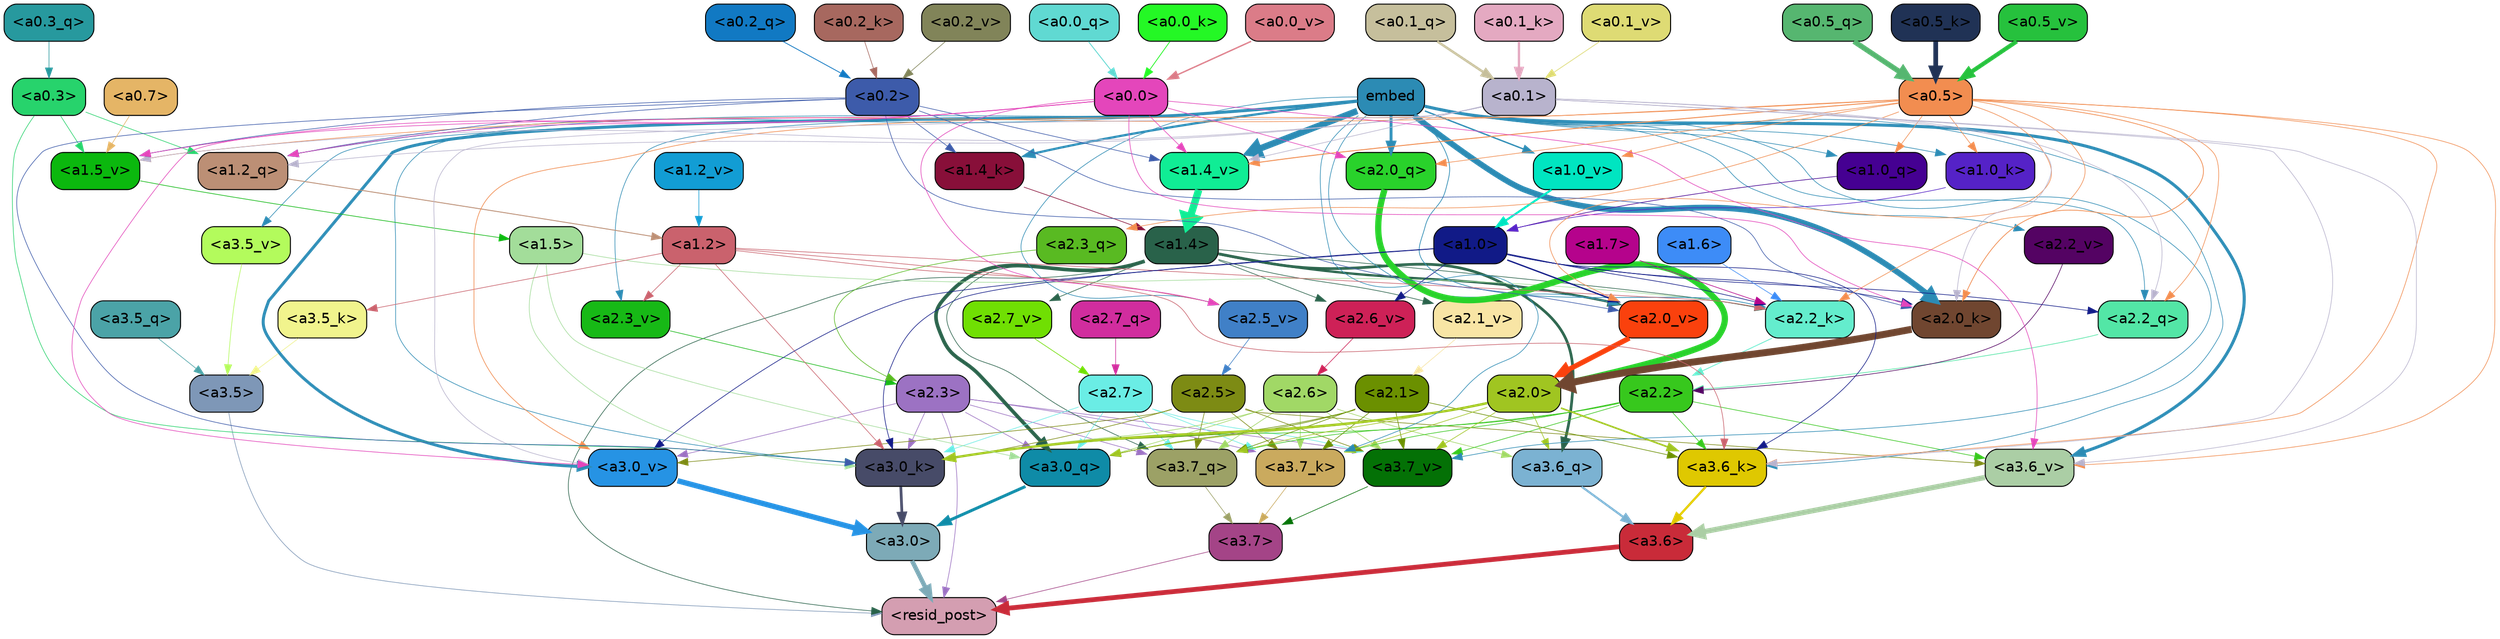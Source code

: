 strict digraph "" {
	graph [bgcolor=transparent,
		layout=dot,
		overlap=false,
		splines=true
	];
	"<a3.7>"	[color=black,
		fillcolor="#a44487",
		fontname=Helvetica,
		shape=box,
		style="filled, rounded"];
	"<resid_post>"	[color=black,
		fillcolor="#d49eb1",
		fontname=Helvetica,
		shape=box,
		style="filled, rounded"];
	"<a3.7>" -> "<resid_post>"	[color="#a44487",
		penwidth=0.6];
	"<a3.6>"	[color=black,
		fillcolor="#c92b39",
		fontname=Helvetica,
		shape=box,
		style="filled, rounded"];
	"<a3.6>" -> "<resid_post>"	[color="#c92b39",
		penwidth=4.6696330308914185];
	"<a3.5>"	[color=black,
		fillcolor="#7e97b7",
		fontname=Helvetica,
		shape=box,
		style="filled, rounded"];
	"<a3.5>" -> "<resid_post>"	[color="#7e97b7",
		penwidth=0.6];
	"<a3.0>"	[color=black,
		fillcolor="#7daab7",
		fontname=Helvetica,
		shape=box,
		style="filled, rounded"];
	"<a3.0>" -> "<resid_post>"	[color="#7daab7",
		penwidth=4.282557368278503];
	"<a2.3>"	[color=black,
		fillcolor="#9c72c3",
		fontname=Helvetica,
		shape=box,
		style="filled, rounded"];
	"<a2.3>" -> "<resid_post>"	[color="#9c72c3",
		penwidth=0.6];
	"<a3.7_q>"	[color=black,
		fillcolor="#9ca166",
		fontname=Helvetica,
		shape=box,
		style="filled, rounded"];
	"<a2.3>" -> "<a3.7_q>"	[color="#9c72c3",
		penwidth=0.6];
	"<a3.0_q>"	[color=black,
		fillcolor="#0f8ba7",
		fontname=Helvetica,
		shape=box,
		style="filled, rounded"];
	"<a2.3>" -> "<a3.0_q>"	[color="#9c72c3",
		penwidth=0.6];
	"<a3.7_k>"	[color=black,
		fillcolor="#caaa5e",
		fontname=Helvetica,
		shape=box,
		style="filled, rounded"];
	"<a2.3>" -> "<a3.7_k>"	[color="#9c72c3",
		penwidth=0.6];
	"<a3.0_k>"	[color=black,
		fillcolor="#474b68",
		fontname=Helvetica,
		shape=box,
		style="filled, rounded"];
	"<a2.3>" -> "<a3.0_k>"	[color="#9c72c3",
		penwidth=0.6];
	"<a3.7_v>"	[color=black,
		fillcolor="#047106",
		fontname=Helvetica,
		shape=box,
		style="filled, rounded"];
	"<a2.3>" -> "<a3.7_v>"	[color="#9c72c3",
		penwidth=0.6];
	"<a3.0_v>"	[color=black,
		fillcolor="#2693e4",
		fontname=Helvetica,
		shape=box,
		style="filled, rounded"];
	"<a2.3>" -> "<a3.0_v>"	[color="#9c72c3",
		penwidth=0.6];
	"<a1.4>"	[color=black,
		fillcolor="#29624a",
		fontname=Helvetica,
		shape=box,
		style="filled, rounded"];
	"<a1.4>" -> "<resid_post>"	[color="#29624a",
		penwidth=0.6];
	"<a1.4>" -> "<a3.7_q>"	[color="#29624a",
		penwidth=0.6];
	"<a3.6_q>"	[color=black,
		fillcolor="#7bb2d2",
		fontname=Helvetica,
		shape=box,
		style="filled, rounded"];
	"<a1.4>" -> "<a3.6_q>"	[color="#29624a",
		penwidth=2.6073555648326874];
	"<a1.4>" -> "<a3.0_q>"	[color="#29624a",
		penwidth=3.4971605762839317];
	"<a2.2_k>"	[color=black,
		fillcolor="#64edcd",
		fontname=Helvetica,
		shape=box,
		style="filled, rounded"];
	"<a1.4>" -> "<a2.2_k>"	[color="#29624a",
		penwidth=0.6];
	"<a2.7_v>"	[color=black,
		fillcolor="#70df03",
		fontname=Helvetica,
		shape=box,
		style="filled, rounded"];
	"<a1.4>" -> "<a2.7_v>"	[color="#29624a",
		penwidth=0.6];
	"<a2.6_v>"	[color=black,
		fillcolor="#ce2157",
		fontname=Helvetica,
		shape=box,
		style="filled, rounded"];
	"<a1.4>" -> "<a2.6_v>"	[color="#29624a",
		penwidth=0.6];
	"<a2.1_v>"	[color=black,
		fillcolor="#f8e5a5",
		fontname=Helvetica,
		shape=box,
		style="filled, rounded"];
	"<a1.4>" -> "<a2.1_v>"	[color="#29624a",
		penwidth=0.6];
	"<a2.0_v>"	[color=black,
		fillcolor="#fa410d",
		fontname=Helvetica,
		shape=box,
		style="filled, rounded"];
	"<a1.4>" -> "<a2.0_v>"	[color="#29624a",
		penwidth=2.268670678138733];
	"<a3.7_q>" -> "<a3.7>"	[color="#9ca166",
		penwidth=0.6];
	"<a3.6_q>" -> "<a3.6>"	[color="#7bb2d2",
		penwidth=2.03758105635643];
	"<a3.5_q>"	[color=black,
		fillcolor="#4ba3a7",
		fontname=Helvetica,
		shape=box,
		style="filled, rounded"];
	"<a3.5_q>" -> "<a3.5>"	[color="#4ba3a7",
		penwidth=0.6];
	"<a3.0_q>" -> "<a3.0>"	[color="#0f8ba7",
		penwidth=2.8638100624084473];
	"<a3.7_k>" -> "<a3.7>"	[color="#caaa5e",
		penwidth=0.6];
	"<a3.6_k>"	[color=black,
		fillcolor="#dfc801",
		fontname=Helvetica,
		shape=box,
		style="filled, rounded"];
	"<a3.6_k>" -> "<a3.6>"	[color="#dfc801",
		penwidth=2.174198240041733];
	"<a3.5_k>"	[color=black,
		fillcolor="#f1f48d",
		fontname=Helvetica,
		shape=box,
		style="filled, rounded"];
	"<a3.5_k>" -> "<a3.5>"	[color="#f1f48d",
		penwidth=0.6];
	"<a3.0_k>" -> "<a3.0>"	[color="#474b68",
		penwidth=2.6274144649505615];
	"<a3.7_v>" -> "<a3.7>"	[color="#047106",
		penwidth=0.6];
	"<a3.6_v>"	[color=black,
		fillcolor="#abcea5",
		fontname=Helvetica,
		shape=box,
		style="filled, rounded"];
	"<a3.6_v>" -> "<a3.6>"	[color="#abcea5",
		penwidth=5.002329230308533];
	"<a3.5_v>"	[color=black,
		fillcolor="#b3fb5c",
		fontname=Helvetica,
		shape=box,
		style="filled, rounded"];
	"<a3.5_v>" -> "<a3.5>"	[color="#b3fb5c",
		penwidth=0.6];
	"<a3.0_v>" -> "<a3.0>"	[color="#2693e4",
		penwidth=5.188832879066467];
	"<a2.7>"	[color=black,
		fillcolor="#6aede5",
		fontname=Helvetica,
		shape=box,
		style="filled, rounded"];
	"<a2.7>" -> "<a3.7_q>"	[color="#6aede5",
		penwidth=0.6];
	"<a2.7>" -> "<a3.0_q>"	[color="#6aede5",
		penwidth=0.6];
	"<a2.7>" -> "<a3.7_k>"	[color="#6aede5",
		penwidth=0.6];
	"<a2.7>" -> "<a3.0_k>"	[color="#6aede5",
		penwidth=0.6];
	"<a2.7>" -> "<a3.7_v>"	[color="#6aede5",
		penwidth=0.6];
	"<a2.6>"	[color=black,
		fillcolor="#a1d866",
		fontname=Helvetica,
		shape=box,
		style="filled, rounded"];
	"<a2.6>" -> "<a3.7_q>"	[color="#a1d866",
		penwidth=0.6];
	"<a2.6>" -> "<a3.6_q>"	[color="#a1d866",
		penwidth=0.6];
	"<a2.6>" -> "<a3.0_q>"	[color="#a1d866",
		penwidth=0.6];
	"<a2.6>" -> "<a3.7_k>"	[color="#a1d866",
		penwidth=0.6];
	"<a2.6>" -> "<a3.0_k>"	[color="#a1d866",
		penwidth=0.6];
	"<a2.6>" -> "<a3.7_v>"	[color="#a1d866",
		penwidth=0.6];
	"<a2.5>"	[color=black,
		fillcolor="#7d8b14",
		fontname=Helvetica,
		shape=box,
		style="filled, rounded"];
	"<a2.5>" -> "<a3.7_q>"	[color="#7d8b14",
		penwidth=0.6];
	"<a2.5>" -> "<a3.7_k>"	[color="#7d8b14",
		penwidth=0.6];
	"<a2.5>" -> "<a3.0_k>"	[color="#7d8b14",
		penwidth=0.6];
	"<a2.5>" -> "<a3.7_v>"	[color="#7d8b14",
		penwidth=0.6];
	"<a2.5>" -> "<a3.6_v>"	[color="#7d8b14",
		penwidth=0.6];
	"<a2.5>" -> "<a3.0_v>"	[color="#7d8b14",
		penwidth=0.6];
	"<a2.2>"	[color=black,
		fillcolor="#37c81d",
		fontname=Helvetica,
		shape=box,
		style="filled, rounded"];
	"<a2.2>" -> "<a3.7_q>"	[color="#37c81d",
		penwidth=0.6];
	"<a2.2>" -> "<a3.7_k>"	[color="#37c81d",
		penwidth=0.6];
	"<a2.2>" -> "<a3.6_k>"	[color="#37c81d",
		penwidth=0.6];
	"<a2.2>" -> "<a3.0_k>"	[color="#37c81d",
		penwidth=0.6];
	"<a2.2>" -> "<a3.7_v>"	[color="#37c81d",
		penwidth=0.6];
	"<a2.2>" -> "<a3.6_v>"	[color="#37c81d",
		penwidth=0.6];
	"<a2.1>"	[color=black,
		fillcolor="#6b9000",
		fontname=Helvetica,
		shape=box,
		style="filled, rounded"];
	"<a2.1>" -> "<a3.7_q>"	[color="#6b9000",
		penwidth=0.6];
	"<a2.1>" -> "<a3.0_q>"	[color="#6b9000",
		penwidth=0.6];
	"<a2.1>" -> "<a3.7_k>"	[color="#6b9000",
		penwidth=0.6];
	"<a2.1>" -> "<a3.6_k>"	[color="#6b9000",
		penwidth=0.6];
	"<a2.1>" -> "<a3.0_k>"	[color="#6b9000",
		penwidth=0.6];
	"<a2.1>" -> "<a3.7_v>"	[color="#6b9000",
		penwidth=0.6];
	"<a2.0>"	[color=black,
		fillcolor="#a0c521",
		fontname=Helvetica,
		shape=box,
		style="filled, rounded"];
	"<a2.0>" -> "<a3.7_q>"	[color="#a0c521",
		penwidth=0.6];
	"<a2.0>" -> "<a3.6_q>"	[color="#a0c521",
		penwidth=0.6];
	"<a2.0>" -> "<a3.0_q>"	[color="#a0c521",
		penwidth=0.6];
	"<a2.0>" -> "<a3.7_k>"	[color="#a0c521",
		penwidth=0.6];
	"<a2.0>" -> "<a3.6_k>"	[color="#a0c521",
		penwidth=1.5568191409111023];
	"<a2.0>" -> "<a3.0_k>"	[color="#a0c521",
		penwidth=2.270527422428131];
	"<a2.0>" -> "<a3.7_v>"	[color="#a0c521",
		penwidth=0.6];
	"<a1.5>"	[color=black,
		fillcolor="#a3dd9a",
		fontname=Helvetica,
		shape=box,
		style="filled, rounded"];
	"<a1.5>" -> "<a3.0_q>"	[color="#a3dd9a",
		penwidth=0.6];
	"<a1.5>" -> "<a3.0_k>"	[color="#a3dd9a",
		penwidth=0.6];
	"<a1.5>" -> "<a2.2_k>"	[color="#a3dd9a",
		penwidth=0.6];
	embed	[color=black,
		fillcolor="#2c8bb4",
		fontname=Helvetica,
		shape=box,
		style="filled, rounded"];
	embed -> "<a3.7_k>"	[color="#2c8bb4",
		penwidth=0.6];
	embed -> "<a3.6_k>"	[color="#2c8bb4",
		penwidth=0.6];
	embed -> "<a3.0_k>"	[color="#2c8bb4",
		penwidth=0.6];
	embed -> "<a3.7_v>"	[color="#2c8bb4",
		penwidth=0.6];
	embed -> "<a3.6_v>"	[color="#2c8bb4",
		penwidth=2.9588699340820312];
	embed -> "<a3.5_v>"	[color="#2c8bb4",
		penwidth=0.6];
	embed -> "<a3.0_v>"	[color="#2c8bb4",
		penwidth=2.8686431646347046];
	"<a2.2_q>"	[color=black,
		fillcolor="#53e6a6",
		fontname=Helvetica,
		shape=box,
		style="filled, rounded"];
	embed -> "<a2.2_q>"	[color="#2c8bb4",
		penwidth=0.6];
	"<a2.0_q>"	[color=black,
		fillcolor="#29d22b",
		fontname=Helvetica,
		shape=box,
		style="filled, rounded"];
	embed -> "<a2.0_q>"	[color="#2c8bb4",
		penwidth=2.7617180347442627];
	embed -> "<a2.2_k>"	[color="#2c8bb4",
		penwidth=0.67606520652771];
	"<a2.0_k>"	[color=black,
		fillcolor="#704630",
		fontname=Helvetica,
		shape=box,
		style="filled, rounded"];
	embed -> "<a2.0_k>"	[color="#2c8bb4",
		penwidth=5.615107178688049];
	"<a2.5_v>"	[color=black,
		fillcolor="#4080c7",
		fontname=Helvetica,
		shape=box,
		style="filled, rounded"];
	embed -> "<a2.5_v>"	[color="#2c8bb4",
		penwidth=0.6];
	"<a2.3_v>"	[color=black,
		fillcolor="#17b916",
		fontname=Helvetica,
		shape=box,
		style="filled, rounded"];
	embed -> "<a2.3_v>"	[color="#2c8bb4",
		penwidth=0.6];
	"<a2.2_v>"	[color=black,
		fillcolor="#540363",
		fontname=Helvetica,
		shape=box,
		style="filled, rounded"];
	embed -> "<a2.2_v>"	[color="#2c8bb4",
		penwidth=0.6];
	embed -> "<a2.0_v>"	[color="#2c8bb4",
		penwidth=0.6];
	"<a1.2_q>"	[color=black,
		fillcolor="#bc8f75",
		fontname=Helvetica,
		shape=box,
		style="filled, rounded"];
	embed -> "<a1.2_q>"	[color="#2c8bb4",
		penwidth=0.6];
	"<a1.0_q>"	[color=black,
		fillcolor="#450092",
		fontname=Helvetica,
		shape=box,
		style="filled, rounded"];
	embed -> "<a1.0_q>"	[color="#2c8bb4",
		penwidth=0.6];
	"<a1.4_k>"	[color=black,
		fillcolor="#880f39",
		fontname=Helvetica,
		shape=box,
		style="filled, rounded"];
	embed -> "<a1.4_k>"	[color="#2c8bb4",
		penwidth=2.1468217372894287];
	"<a1.0_k>"	[color=black,
		fillcolor="#5522c7",
		fontname=Helvetica,
		shape=box,
		style="filled, rounded"];
	embed -> "<a1.0_k>"	[color="#2c8bb4",
		penwidth=0.6];
	"<a1.4_v>"	[color=black,
		fillcolor="#10ed95",
		fontname=Helvetica,
		shape=box,
		style="filled, rounded"];
	embed -> "<a1.4_v>"	[color="#2c8bb4",
		penwidth=6.189999580383301];
	"<a1.0_v>"	[color=black,
		fillcolor="#00e5c1",
		fontname=Helvetica,
		shape=box,
		style="filled, rounded"];
	embed -> "<a1.0_v>"	[color="#2c8bb4",
		penwidth=1.3123979568481445];
	"<a1.2>"	[color=black,
		fillcolor="#ca626d",
		fontname=Helvetica,
		shape=box,
		style="filled, rounded"];
	"<a1.2>" -> "<a3.6_k>"	[color="#ca626d",
		penwidth=0.6];
	"<a1.2>" -> "<a3.5_k>"	[color="#ca626d",
		penwidth=0.6];
	"<a1.2>" -> "<a3.0_k>"	[color="#ca626d",
		penwidth=0.6];
	"<a1.2>" -> "<a2.2_k>"	[color="#ca626d",
		penwidth=0.6];
	"<a1.2>" -> "<a2.5_v>"	[color="#ca626d",
		penwidth=0.6];
	"<a1.2>" -> "<a2.3_v>"	[color="#ca626d",
		penwidth=0.6];
	"<a1.0>"	[color=black,
		fillcolor="#111a87",
		fontname=Helvetica,
		shape=box,
		style="filled, rounded"];
	"<a1.0>" -> "<a3.6_k>"	[color="#111a87",
		penwidth=0.6];
	"<a1.0>" -> "<a3.0_k>"	[color="#111a87",
		penwidth=0.6];
	"<a1.0>" -> "<a3.0_v>"	[color="#111a87",
		penwidth=0.6];
	"<a1.0>" -> "<a2.2_q>"	[color="#111a87",
		penwidth=0.6];
	"<a1.0>" -> "<a2.2_k>"	[color="#111a87",
		penwidth=0.6];
	"<a1.0>" -> "<a2.0_k>"	[color="#111a87",
		penwidth=0.6];
	"<a1.0>" -> "<a2.6_v>"	[color="#111a87",
		penwidth=0.6];
	"<a1.0>" -> "<a2.0_v>"	[color="#111a87",
		penwidth=1.27996826171875];
	"<a0.5>"	[color=black,
		fillcolor="#f28d50",
		fontname=Helvetica,
		shape=box,
		style="filled, rounded"];
	"<a0.5>" -> "<a3.6_k>"	[color="#f28d50",
		penwidth=0.6];
	"<a0.5>" -> "<a3.6_v>"	[color="#f28d50",
		penwidth=0.6];
	"<a0.5>" -> "<a3.0_v>"	[color="#f28d50",
		penwidth=0.6421224474906921];
	"<a2.3_q>"	[color=black,
		fillcolor="#59ba22",
		fontname=Helvetica,
		shape=box,
		style="filled, rounded"];
	"<a0.5>" -> "<a2.3_q>"	[color="#f28d50",
		penwidth=0.6];
	"<a0.5>" -> "<a2.2_q>"	[color="#f28d50",
		penwidth=0.6];
	"<a0.5>" -> "<a2.0_q>"	[color="#f28d50",
		penwidth=0.6];
	"<a0.5>" -> "<a2.2_k>"	[color="#f28d50",
		penwidth=0.6];
	"<a0.5>" -> "<a2.0_k>"	[color="#f28d50",
		penwidth=0.7151575088500977];
	"<a0.5>" -> "<a2.0_v>"	[color="#f28d50",
		penwidth=0.6];
	"<a0.5>" -> "<a1.0_q>"	[color="#f28d50",
		penwidth=0.6];
	"<a0.5>" -> "<a1.0_k>"	[color="#f28d50",
		penwidth=0.6];
	"<a1.5_v>"	[color=black,
		fillcolor="#0bb80e",
		fontname=Helvetica,
		shape=box,
		style="filled, rounded"];
	"<a0.5>" -> "<a1.5_v>"	[color="#f28d50",
		penwidth=0.6];
	"<a0.5>" -> "<a1.4_v>"	[color="#f28d50",
		penwidth=0.8927993774414062];
	"<a0.5>" -> "<a1.0_v>"	[color="#f28d50",
		penwidth=0.6];
	"<a0.1>"	[color=black,
		fillcolor="#b8b3cd",
		fontname=Helvetica,
		shape=box,
		style="filled, rounded"];
	"<a0.1>" -> "<a3.6_k>"	[color="#b8b3cd",
		penwidth=0.6];
	"<a0.1>" -> "<a3.6_v>"	[color="#b8b3cd",
		penwidth=0.6];
	"<a0.1>" -> "<a3.0_v>"	[color="#b8b3cd",
		penwidth=0.6];
	"<a0.1>" -> "<a2.2_q>"	[color="#b8b3cd",
		penwidth=0.6];
	"<a0.1>" -> "<a2.0_k>"	[color="#b8b3cd",
		penwidth=0.6];
	"<a0.1>" -> "<a1.2_q>"	[color="#b8b3cd",
		penwidth=0.6];
	"<a0.1>" -> "<a1.5_v>"	[color="#b8b3cd",
		penwidth=0.6];
	"<a0.1>" -> "<a1.4_v>"	[color="#b8b3cd",
		penwidth=0.6];
	"<a0.3>"	[color=black,
		fillcolor="#27d36c",
		fontname=Helvetica,
		shape=box,
		style="filled, rounded"];
	"<a0.3>" -> "<a3.0_k>"	[color="#27d36c",
		penwidth=0.6];
	"<a0.3>" -> "<a1.2_q>"	[color="#27d36c",
		penwidth=0.6];
	"<a0.3>" -> "<a1.5_v>"	[color="#27d36c",
		penwidth=0.6];
	"<a0.2>"	[color=black,
		fillcolor="#3d5baa",
		fontname=Helvetica,
		shape=box,
		style="filled, rounded"];
	"<a0.2>" -> "<a3.0_k>"	[color="#3d5baa",
		penwidth=0.6];
	"<a0.2>" -> "<a2.0_k>"	[color="#3d5baa",
		penwidth=0.6];
	"<a0.2>" -> "<a2.0_v>"	[color="#3d5baa",
		penwidth=0.6];
	"<a0.2>" -> "<a1.2_q>"	[color="#3d5baa",
		penwidth=0.6];
	"<a0.2>" -> "<a1.4_k>"	[color="#3d5baa",
		penwidth=0.6];
	"<a0.2>" -> "<a1.5_v>"	[color="#3d5baa",
		penwidth=0.6];
	"<a0.2>" -> "<a1.4_v>"	[color="#3d5baa",
		penwidth=0.6];
	"<a0.0>"	[color=black,
		fillcolor="#e446bb",
		fontname=Helvetica,
		shape=box,
		style="filled, rounded"];
	"<a0.0>" -> "<a3.6_v>"	[color="#e446bb",
		penwidth=0.6];
	"<a0.0>" -> "<a3.0_v>"	[color="#e446bb",
		penwidth=0.6];
	"<a0.0>" -> "<a2.0_q>"	[color="#e446bb",
		penwidth=0.6];
	"<a0.0>" -> "<a2.0_k>"	[color="#e446bb",
		penwidth=0.6];
	"<a0.0>" -> "<a2.5_v>"	[color="#e446bb",
		penwidth=0.6];
	"<a0.0>" -> "<a1.2_q>"	[color="#e446bb",
		penwidth=0.6];
	"<a0.0>" -> "<a1.5_v>"	[color="#e446bb",
		penwidth=0.6];
	"<a0.0>" -> "<a1.4_v>"	[color="#e446bb",
		penwidth=0.6];
	"<a2.7_q>"	[color=black,
		fillcolor="#d12d9e",
		fontname=Helvetica,
		shape=box,
		style="filled, rounded"];
	"<a2.7_q>" -> "<a2.7>"	[color="#d12d9e",
		penwidth=0.6];
	"<a2.3_q>" -> "<a2.3>"	[color="#59ba22",
		penwidth=0.6];
	"<a2.2_q>" -> "<a2.2>"	[color="#53e6a6",
		penwidth=0.6340763568878174];
	"<a2.0_q>" -> "<a2.0>"	[color="#29d22b",
		penwidth=6.0160088539123535];
	"<a2.2_k>" -> "<a2.2>"	[color="#64edcd",
		penwidth=0.7764816284179688];
	"<a2.0_k>" -> "<a2.0>"	[color="#704630",
		penwidth=6.773025274276733];
	"<a2.7_v>" -> "<a2.7>"	[color="#70df03",
		penwidth=0.6];
	"<a2.6_v>" -> "<a2.6>"	[color="#ce2157",
		penwidth=0.6];
	"<a2.5_v>" -> "<a2.5>"	[color="#4080c7",
		penwidth=0.6];
	"<a2.3_v>" -> "<a2.3>"	[color="#17b916",
		penwidth=0.6];
	"<a2.2_v>" -> "<a2.2>"	[color="#540363",
		penwidth=0.6];
	"<a2.1_v>" -> "<a2.1>"	[color="#f8e5a5",
		penwidth=0.6];
	"<a2.0_v>" -> "<a2.0>"	[color="#fa410d",
		penwidth=4.906715989112854];
	"<a1.7>"	[color=black,
		fillcolor="#b5038c",
		fontname=Helvetica,
		shape=box,
		style="filled, rounded"];
	"<a1.7>" -> "<a2.2_k>"	[color="#b5038c",
		penwidth=0.6];
	"<a1.6>"	[color=black,
		fillcolor="#3d8cf7",
		fontname=Helvetica,
		shape=box,
		style="filled, rounded"];
	"<a1.6>" -> "<a2.2_k>"	[color="#3d8cf7",
		penwidth=0.6];
	"<a1.2_q>" -> "<a1.2>"	[color="#bc8f75",
		penwidth=0.836545467376709];
	"<a1.0_q>" -> "<a1.0>"	[color="#450092",
		penwidth=0.6];
	"<a1.4_k>" -> "<a1.4>"	[color="#880f39",
		penwidth=0.6];
	"<a1.0_k>" -> "<a1.0>"	[color="#5522c7",
		penwidth=0.6];
	"<a1.5_v>" -> "<a1.5>"	[color="#0bb80e",
		penwidth=0.6];
	"<a1.4_v>" -> "<a1.4>"	[color="#10ed95",
		penwidth=7.093163728713989];
	"<a1.2_v>"	[color=black,
		fillcolor="#129dd4",
		fontname=Helvetica,
		shape=box,
		style="filled, rounded"];
	"<a1.2_v>" -> "<a1.2>"	[color="#129dd4",
		penwidth=0.6];
	"<a1.0_v>" -> "<a1.0>"	[color="#00e5c1",
		penwidth=1.9666723012924194];
	"<a0.7>"	[color=black,
		fillcolor="#e5b566",
		fontname=Helvetica,
		shape=box,
		style="filled, rounded"];
	"<a0.7>" -> "<a1.5_v>"	[color="#e5b566",
		penwidth=0.6];
	"<a0.5_q>"	[color=black,
		fillcolor="#56b670",
		fontname=Helvetica,
		shape=box,
		style="filled, rounded"];
	"<a0.5_q>" -> "<a0.5>"	[color="#56b670",
		penwidth=5.0559651255607605];
	"<a0.3_q>"	[color=black,
		fillcolor="#27999e",
		fontname=Helvetica,
		shape=box,
		style="filled, rounded"];
	"<a0.3_q>" -> "<a0.3>"	[color="#27999e",
		penwidth=0.6];
	"<a0.2_q>"	[color=black,
		fillcolor="#1179c3",
		fontname=Helvetica,
		shape=box,
		style="filled, rounded"];
	"<a0.2_q>" -> "<a0.2>"	[color="#1179c3",
		penwidth=0.7587676048278809];
	"<a0.1_q>"	[color=black,
		fillcolor="#c6bf9c",
		fontname=Helvetica,
		shape=box,
		style="filled, rounded"];
	"<a0.1_q>" -> "<a0.1>"	[color="#c6bf9c",
		penwidth=2.3103086948394775];
	"<a0.0_q>"	[color=black,
		fillcolor="#60d9d2",
		fontname=Helvetica,
		shape=box,
		style="filled, rounded"];
	"<a0.0_q>" -> "<a0.0>"	[color="#60d9d2",
		penwidth=0.8285908699035645];
	"<a0.5_k>"	[color=black,
		fillcolor="#203255",
		fontname=Helvetica,
		shape=box,
		style="filled, rounded"];
	"<a0.5_k>" -> "<a0.5>"	[color="#203255",
		penwidth=4.577519536018372];
	"<a0.2_k>"	[color=black,
		fillcolor="#a7685f",
		fontname=Helvetica,
		shape=box,
		style="filled, rounded"];
	"<a0.2_k>" -> "<a0.2>"	[color="#a7685f",
		penwidth=0.6];
	"<a0.1_k>"	[color=black,
		fillcolor="#e4a9c1",
		fontname=Helvetica,
		shape=box,
		style="filled, rounded"];
	"<a0.1_k>" -> "<a0.1>"	[color="#e4a9c1",
		penwidth=2.2273199558258057];
	"<a0.0_k>"	[color=black,
		fillcolor="#24f825",
		fontname=Helvetica,
		shape=box,
		style="filled, rounded"];
	"<a0.0_k>" -> "<a0.0>"	[color="#24f825",
		penwidth=0.7703166007995605];
	"<a0.5_v>"	[color=black,
		fillcolor="#26c13d",
		fontname=Helvetica,
		shape=box,
		style="filled, rounded"];
	"<a0.5_v>" -> "<a0.5>"	[color="#26c13d",
		penwidth=4.062177300453186];
	"<a0.2_v>"	[color=black,
		fillcolor="#818459",
		fontname=Helvetica,
		shape=box,
		style="filled, rounded"];
	"<a0.2_v>" -> "<a0.2>"	[color="#818459",
		penwidth=0.6];
	"<a0.1_v>"	[color=black,
		fillcolor="#dedb74",
		fontname=Helvetica,
		shape=box,
		style="filled, rounded"];
	"<a0.1_v>" -> "<a0.1>"	[color="#dedb74",
		penwidth=0.654442310333252];
	"<a0.0_v>"	[color=black,
		fillcolor="#db7c88",
		fontname=Helvetica,
		shape=box,
		style="filled, rounded"];
	"<a0.0_v>" -> "<a0.0>"	[color="#db7c88",
		penwidth=1.307939052581787];
}
